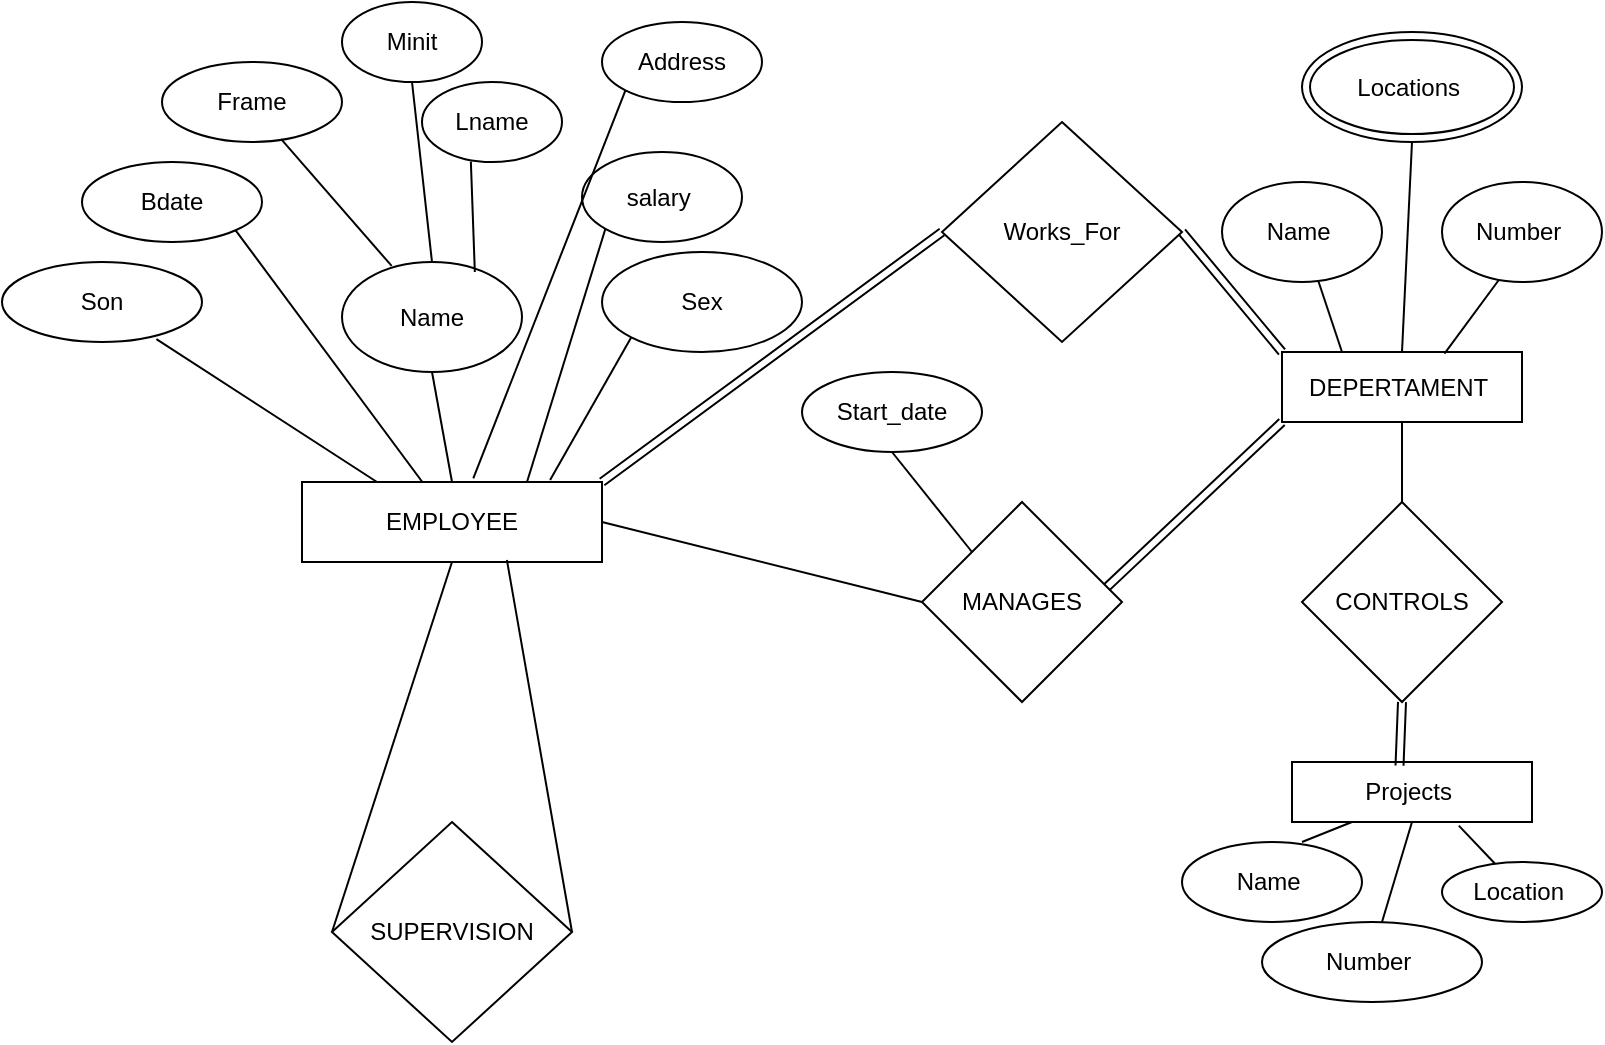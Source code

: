 <mxfile version="14.9.2" type="github">
  <diagram id="C5RBs43oDa-KdzZeNtuy" name="Page-1">
    <mxGraphModel dx="1038" dy="579" grid="1" gridSize="10" guides="1" tooltips="1" connect="1" arrows="1" fold="1" page="1" pageScale="1" pageWidth="827" pageHeight="1169" math="0" shadow="0">
      <root>
        <mxCell id="WIyWlLk6GJQsqaUBKTNV-0" />
        <mxCell id="WIyWlLk6GJQsqaUBKTNV-1" parent="WIyWlLk6GJQsqaUBKTNV-0" />
        <mxCell id="QdOef_egrahMAyxLKSsE-45" value="Frame" style="ellipse;whiteSpace=wrap;html=1;" vertex="1" parent="WIyWlLk6GJQsqaUBKTNV-1">
          <mxGeometry x="100" y="30" width="90" height="40" as="geometry" />
        </mxCell>
        <mxCell id="QdOef_egrahMAyxLKSsE-46" value="Minit" style="ellipse;whiteSpace=wrap;html=1;" vertex="1" parent="WIyWlLk6GJQsqaUBKTNV-1">
          <mxGeometry x="190" width="70" height="40" as="geometry" />
        </mxCell>
        <mxCell id="QdOef_egrahMAyxLKSsE-47" value="Lname" style="ellipse;whiteSpace=wrap;html=1;" vertex="1" parent="WIyWlLk6GJQsqaUBKTNV-1">
          <mxGeometry x="230" y="40" width="70" height="40" as="geometry" />
        </mxCell>
        <mxCell id="QdOef_egrahMAyxLKSsE-48" value="Name" style="ellipse;whiteSpace=wrap;html=1;" vertex="1" parent="WIyWlLk6GJQsqaUBKTNV-1">
          <mxGeometry x="190" y="130" width="90" height="55" as="geometry" />
        </mxCell>
        <mxCell id="QdOef_egrahMAyxLKSsE-49" value="Bdate" style="ellipse;whiteSpace=wrap;html=1;" vertex="1" parent="WIyWlLk6GJQsqaUBKTNV-1">
          <mxGeometry x="60" y="80" width="90" height="40" as="geometry" />
        </mxCell>
        <mxCell id="QdOef_egrahMAyxLKSsE-50" value="Son" style="ellipse;whiteSpace=wrap;html=1;" vertex="1" parent="WIyWlLk6GJQsqaUBKTNV-1">
          <mxGeometry x="20" y="130" width="100" height="40" as="geometry" />
        </mxCell>
        <mxCell id="QdOef_egrahMAyxLKSsE-51" value="Address" style="ellipse;whiteSpace=wrap;html=1;" vertex="1" parent="WIyWlLk6GJQsqaUBKTNV-1">
          <mxGeometry x="320" y="10" width="80" height="40" as="geometry" />
        </mxCell>
        <mxCell id="QdOef_egrahMAyxLKSsE-52" value="salary&amp;nbsp;" style="ellipse;whiteSpace=wrap;html=1;" vertex="1" parent="WIyWlLk6GJQsqaUBKTNV-1">
          <mxGeometry x="310" y="75" width="80" height="45" as="geometry" />
        </mxCell>
        <mxCell id="QdOef_egrahMAyxLKSsE-53" value="Sex" style="ellipse;whiteSpace=wrap;html=1;" vertex="1" parent="WIyWlLk6GJQsqaUBKTNV-1">
          <mxGeometry x="320" y="125" width="100" height="50" as="geometry" />
        </mxCell>
        <mxCell id="QdOef_egrahMAyxLKSsE-54" value="EMPLOYEE" style="rounded=0;whiteSpace=wrap;html=1;" vertex="1" parent="WIyWlLk6GJQsqaUBKTNV-1">
          <mxGeometry x="170" y="240" width="150" height="40" as="geometry" />
        </mxCell>
        <mxCell id="QdOef_egrahMAyxLKSsE-55" value="" style="endArrow=none;html=1;entryX=0;entryY=1;entryDx=0;entryDy=0;exitX=0.827;exitY=-0.025;exitDx=0;exitDy=0;exitPerimeter=0;" edge="1" parent="WIyWlLk6GJQsqaUBKTNV-1" source="QdOef_egrahMAyxLKSsE-54" target="QdOef_egrahMAyxLKSsE-53">
          <mxGeometry width="50" height="50" relative="1" as="geometry">
            <mxPoint x="230" y="240" as="sourcePoint" />
            <mxPoint x="286" y="222" as="targetPoint" />
          </mxGeometry>
        </mxCell>
        <mxCell id="QdOef_egrahMAyxLKSsE-56" value="" style="endArrow=none;html=1;entryX=0;entryY=1;entryDx=0;entryDy=0;exitX=0.75;exitY=0;exitDx=0;exitDy=0;" edge="1" parent="WIyWlLk6GJQsqaUBKTNV-1" source="QdOef_egrahMAyxLKSsE-54" target="QdOef_egrahMAyxLKSsE-52">
          <mxGeometry width="50" height="50" relative="1" as="geometry">
            <mxPoint x="190" y="240" as="sourcePoint" />
            <mxPoint x="240" y="190" as="targetPoint" />
          </mxGeometry>
        </mxCell>
        <mxCell id="QdOef_egrahMAyxLKSsE-57" value="" style="endArrow=none;html=1;entryX=0.5;entryY=1;entryDx=0;entryDy=0;exitX=0.5;exitY=0;exitDx=0;exitDy=0;" edge="1" parent="WIyWlLk6GJQsqaUBKTNV-1" source="QdOef_egrahMAyxLKSsE-54" target="QdOef_egrahMAyxLKSsE-48">
          <mxGeometry width="50" height="50" relative="1" as="geometry">
            <mxPoint x="180" y="240" as="sourcePoint" />
            <mxPoint x="230" y="190" as="targetPoint" />
          </mxGeometry>
        </mxCell>
        <mxCell id="QdOef_egrahMAyxLKSsE-58" value="" style="endArrow=none;html=1;entryX=0;entryY=1;entryDx=0;entryDy=0;exitX=0.571;exitY=-0.045;exitDx=0;exitDy=0;exitPerimeter=0;" edge="1" parent="WIyWlLk6GJQsqaUBKTNV-1" source="QdOef_egrahMAyxLKSsE-54" target="QdOef_egrahMAyxLKSsE-51">
          <mxGeometry width="50" height="50" relative="1" as="geometry">
            <mxPoint x="210" y="240" as="sourcePoint" />
            <mxPoint x="260" y="190" as="targetPoint" />
          </mxGeometry>
        </mxCell>
        <mxCell id="QdOef_egrahMAyxLKSsE-59" value="" style="endArrow=none;html=1;entryX=0.349;entryY=0.995;entryDx=0;entryDy=0;entryPerimeter=0;exitX=0.738;exitY=0.091;exitDx=0;exitDy=0;exitPerimeter=0;" edge="1" parent="WIyWlLk6GJQsqaUBKTNV-1" source="QdOef_egrahMAyxLKSsE-48" target="QdOef_egrahMAyxLKSsE-47">
          <mxGeometry width="50" height="50" relative="1" as="geometry">
            <mxPoint x="240" y="130" as="sourcePoint" />
            <mxPoint x="301" y="63" as="targetPoint" />
          </mxGeometry>
        </mxCell>
        <mxCell id="QdOef_egrahMAyxLKSsE-60" value="" style="endArrow=none;html=1;entryX=0.5;entryY=1;entryDx=0;entryDy=0;exitX=0.5;exitY=0;exitDx=0;exitDy=0;" edge="1" parent="WIyWlLk6GJQsqaUBKTNV-1" source="QdOef_egrahMAyxLKSsE-48" target="QdOef_egrahMAyxLKSsE-46">
          <mxGeometry width="50" height="50" relative="1" as="geometry">
            <mxPoint x="220" y="120" as="sourcePoint" />
            <mxPoint x="270" y="70" as="targetPoint" />
          </mxGeometry>
        </mxCell>
        <mxCell id="QdOef_egrahMAyxLKSsE-61" value="" style="endArrow=none;html=1;entryX=0.662;entryY=0.965;entryDx=0;entryDy=0;entryPerimeter=0;exitX=0.276;exitY=0.036;exitDx=0;exitDy=0;exitPerimeter=0;" edge="1" parent="WIyWlLk6GJQsqaUBKTNV-1" source="QdOef_egrahMAyxLKSsE-48" target="QdOef_egrahMAyxLKSsE-45">
          <mxGeometry width="50" height="50" relative="1" as="geometry">
            <mxPoint x="190" y="130" as="sourcePoint" />
            <mxPoint x="240" y="80" as="targetPoint" />
          </mxGeometry>
        </mxCell>
        <mxCell id="QdOef_egrahMAyxLKSsE-62" value="" style="endArrow=none;html=1;entryX=1;entryY=1;entryDx=0;entryDy=0;" edge="1" parent="WIyWlLk6GJQsqaUBKTNV-1" source="QdOef_egrahMAyxLKSsE-54" target="QdOef_egrahMAyxLKSsE-49">
          <mxGeometry width="50" height="50" relative="1" as="geometry">
            <mxPoint x="170" y="237" as="sourcePoint" />
            <mxPoint x="200" y="190" as="targetPoint" />
          </mxGeometry>
        </mxCell>
        <mxCell id="QdOef_egrahMAyxLKSsE-63" value="" style="endArrow=none;html=1;entryX=0.772;entryY=0.965;entryDx=0;entryDy=0;entryPerimeter=0;exitX=0.25;exitY=0;exitDx=0;exitDy=0;" edge="1" parent="WIyWlLk6GJQsqaUBKTNV-1" source="QdOef_egrahMAyxLKSsE-54" target="QdOef_egrahMAyxLKSsE-50">
          <mxGeometry width="50" height="50" relative="1" as="geometry">
            <mxPoint x="130" y="240" as="sourcePoint" />
            <mxPoint x="180" y="190" as="targetPoint" />
          </mxGeometry>
        </mxCell>
        <mxCell id="QdOef_egrahMAyxLKSsE-64" value="SUPERVISION" style="rhombus;whiteSpace=wrap;html=1;" vertex="1" parent="WIyWlLk6GJQsqaUBKTNV-1">
          <mxGeometry x="185" y="410" width="120" height="110" as="geometry" />
        </mxCell>
        <mxCell id="QdOef_egrahMAyxLKSsE-69" value="Works_For" style="rhombus;whiteSpace=wrap;html=1;" vertex="1" parent="WIyWlLk6GJQsqaUBKTNV-1">
          <mxGeometry x="490" y="60" width="120" height="110" as="geometry" />
        </mxCell>
        <mxCell id="QdOef_egrahMAyxLKSsE-70" value="MANAGES" style="rhombus;whiteSpace=wrap;html=1;" vertex="1" parent="WIyWlLk6GJQsqaUBKTNV-1">
          <mxGeometry x="480" y="250" width="100" height="100" as="geometry" />
        </mxCell>
        <mxCell id="QdOef_egrahMAyxLKSsE-71" value="DEPERTAMENT&amp;nbsp;" style="rounded=0;whiteSpace=wrap;html=1;" vertex="1" parent="WIyWlLk6GJQsqaUBKTNV-1">
          <mxGeometry x="660" y="175" width="120" height="35" as="geometry" />
        </mxCell>
        <mxCell id="QdOef_egrahMAyxLKSsE-72" value="CONTROLS" style="rhombus;whiteSpace=wrap;html=1;" vertex="1" parent="WIyWlLk6GJQsqaUBKTNV-1">
          <mxGeometry x="670" y="250" width="100" height="100" as="geometry" />
        </mxCell>
        <mxCell id="QdOef_egrahMAyxLKSsE-73" value="" style="endArrow=none;html=1;entryX=0.5;entryY=1;entryDx=0;entryDy=0;exitX=0;exitY=0.5;exitDx=0;exitDy=0;" edge="1" parent="WIyWlLk6GJQsqaUBKTNV-1" source="QdOef_egrahMAyxLKSsE-64" target="QdOef_egrahMAyxLKSsE-54">
          <mxGeometry width="50" height="50" relative="1" as="geometry">
            <mxPoint x="140" y="440" as="sourcePoint" />
            <mxPoint x="190" y="390" as="targetPoint" />
          </mxGeometry>
        </mxCell>
        <mxCell id="QdOef_egrahMAyxLKSsE-74" value="" style="endArrow=none;html=1;entryX=0.683;entryY=0.975;entryDx=0;entryDy=0;entryPerimeter=0;exitX=1;exitY=0.5;exitDx=0;exitDy=0;" edge="1" parent="WIyWlLk6GJQsqaUBKTNV-1" source="QdOef_egrahMAyxLKSsE-64" target="QdOef_egrahMAyxLKSsE-54">
          <mxGeometry width="50" height="50" relative="1" as="geometry">
            <mxPoint x="260" y="440" as="sourcePoint" />
            <mxPoint x="310" y="390" as="targetPoint" />
          </mxGeometry>
        </mxCell>
        <mxCell id="QdOef_egrahMAyxLKSsE-77" value="" style="endArrow=none;html=1;entryX=0;entryY=0.5;entryDx=0;entryDy=0;" edge="1" parent="WIyWlLk6GJQsqaUBKTNV-1" target="QdOef_egrahMAyxLKSsE-70">
          <mxGeometry width="50" height="50" relative="1" as="geometry">
            <mxPoint x="320" y="260" as="sourcePoint" />
            <mxPoint x="370" y="210" as="targetPoint" />
          </mxGeometry>
        </mxCell>
        <mxCell id="QdOef_egrahMAyxLKSsE-78" value="Start_date" style="ellipse;whiteSpace=wrap;html=1;" vertex="1" parent="WIyWlLk6GJQsqaUBKTNV-1">
          <mxGeometry x="420" y="185" width="90" height="40" as="geometry" />
        </mxCell>
        <mxCell id="QdOef_egrahMAyxLKSsE-79" value="" style="endArrow=none;html=1;entryX=0.5;entryY=1;entryDx=0;entryDy=0;exitX=0;exitY=0;exitDx=0;exitDy=0;" edge="1" parent="WIyWlLk6GJQsqaUBKTNV-1" source="QdOef_egrahMAyxLKSsE-70" target="QdOef_egrahMAyxLKSsE-78">
          <mxGeometry width="50" height="50" relative="1" as="geometry">
            <mxPoint x="480" y="270" as="sourcePoint" />
            <mxPoint x="530" y="230" as="targetPoint" />
          </mxGeometry>
        </mxCell>
        <mxCell id="QdOef_egrahMAyxLKSsE-83" value="" style="shape=link;html=1;exitX=1;exitY=0;exitDx=0;exitDy=0;entryX=0;entryY=0.5;entryDx=0;entryDy=0;" edge="1" parent="WIyWlLk6GJQsqaUBKTNV-1" source="QdOef_egrahMAyxLKSsE-54" target="QdOef_egrahMAyxLKSsE-69">
          <mxGeometry width="100" relative="1" as="geometry">
            <mxPoint x="390" y="110" as="sourcePoint" />
            <mxPoint x="490" y="110" as="targetPoint" />
          </mxGeometry>
        </mxCell>
        <mxCell id="QdOef_egrahMAyxLKSsE-84" value="" style="shape=link;html=1;exitX=0.924;exitY=0.426;exitDx=0;exitDy=0;exitPerimeter=0;" edge="1" parent="WIyWlLk6GJQsqaUBKTNV-1" source="QdOef_egrahMAyxLKSsE-70">
          <mxGeometry width="100" relative="1" as="geometry">
            <mxPoint x="560" y="210" as="sourcePoint" />
            <mxPoint x="660" y="210" as="targetPoint" />
          </mxGeometry>
        </mxCell>
        <mxCell id="QdOef_egrahMAyxLKSsE-85" value="Name&amp;nbsp;" style="ellipse;whiteSpace=wrap;html=1;" vertex="1" parent="WIyWlLk6GJQsqaUBKTNV-1">
          <mxGeometry x="630" y="90" width="80" height="50" as="geometry" />
        </mxCell>
        <mxCell id="QdOef_egrahMAyxLKSsE-86" value="Number&amp;nbsp;" style="ellipse;whiteSpace=wrap;html=1;" vertex="1" parent="WIyWlLk6GJQsqaUBKTNV-1">
          <mxGeometry x="740" y="90" width="80" height="50" as="geometry" />
        </mxCell>
        <mxCell id="QdOef_egrahMAyxLKSsE-87" value="" style="shape=link;html=1;entryX=0;entryY=0;entryDx=0;entryDy=0;exitX=1;exitY=0.5;exitDx=0;exitDy=0;" edge="1" parent="WIyWlLk6GJQsqaUBKTNV-1" source="QdOef_egrahMAyxLKSsE-69" target="QdOef_egrahMAyxLKSsE-71">
          <mxGeometry width="100" relative="1" as="geometry">
            <mxPoint x="610" y="120" as="sourcePoint" />
            <mxPoint x="700" y="110" as="targetPoint" />
          </mxGeometry>
        </mxCell>
        <mxCell id="QdOef_egrahMAyxLKSsE-88" value="Locations&amp;nbsp;" style="ellipse;shape=doubleEllipse;whiteSpace=wrap;html=1;" vertex="1" parent="WIyWlLk6GJQsqaUBKTNV-1">
          <mxGeometry x="670" y="15" width="110" height="55" as="geometry" />
        </mxCell>
        <mxCell id="QdOef_egrahMAyxLKSsE-89" value="" style="endArrow=none;html=1;entryX=0.5;entryY=1;entryDx=0;entryDy=0;exitX=0.5;exitY=0;exitDx=0;exitDy=0;" edge="1" parent="WIyWlLk6GJQsqaUBKTNV-1" source="QdOef_egrahMAyxLKSsE-71" target="QdOef_egrahMAyxLKSsE-88">
          <mxGeometry width="50" height="50" relative="1" as="geometry">
            <mxPoint x="725" y="170" as="sourcePoint" />
            <mxPoint x="770" y="130" as="targetPoint" />
          </mxGeometry>
        </mxCell>
        <mxCell id="QdOef_egrahMAyxLKSsE-90" value="" style="endArrow=none;html=1;entryX=0.355;entryY=0.98;entryDx=0;entryDy=0;entryPerimeter=0;exitX=0.677;exitY=0.023;exitDx=0;exitDy=0;exitPerimeter=0;" edge="1" parent="WIyWlLk6GJQsqaUBKTNV-1" source="QdOef_egrahMAyxLKSsE-71" target="QdOef_egrahMAyxLKSsE-86">
          <mxGeometry width="50" height="50" relative="1" as="geometry">
            <mxPoint x="740" y="170" as="sourcePoint" />
            <mxPoint x="790" y="120" as="targetPoint" />
          </mxGeometry>
        </mxCell>
        <mxCell id="QdOef_egrahMAyxLKSsE-91" value="" style="endArrow=none;html=1;exitX=0.25;exitY=0;exitDx=0;exitDy=0;" edge="1" parent="WIyWlLk6GJQsqaUBKTNV-1" source="QdOef_egrahMAyxLKSsE-71" target="QdOef_egrahMAyxLKSsE-85">
          <mxGeometry width="50" height="50" relative="1" as="geometry">
            <mxPoint x="680" y="180" as="sourcePoint" />
            <mxPoint x="681" y="141" as="targetPoint" />
          </mxGeometry>
        </mxCell>
        <mxCell id="QdOef_egrahMAyxLKSsE-92" value="" style="endArrow=none;html=1;entryX=0.5;entryY=1;entryDx=0;entryDy=0;" edge="1" parent="WIyWlLk6GJQsqaUBKTNV-1" target="QdOef_egrahMAyxLKSsE-71">
          <mxGeometry width="50" height="50" relative="1" as="geometry">
            <mxPoint x="720" y="250" as="sourcePoint" />
            <mxPoint x="770" y="200" as="targetPoint" />
          </mxGeometry>
        </mxCell>
        <mxCell id="QdOef_egrahMAyxLKSsE-93" value="Projects&amp;nbsp;" style="rounded=0;whiteSpace=wrap;html=1;" vertex="1" parent="WIyWlLk6GJQsqaUBKTNV-1">
          <mxGeometry x="665" y="380" width="120" height="30" as="geometry" />
        </mxCell>
        <mxCell id="QdOef_egrahMAyxLKSsE-96" value="" style="shape=link;html=1;exitX=0.5;exitY=1;exitDx=0;exitDy=0;entryX=0.448;entryY=0.06;entryDx=0;entryDy=0;entryPerimeter=0;" edge="1" parent="WIyWlLk6GJQsqaUBKTNV-1" source="QdOef_egrahMAyxLKSsE-72" target="QdOef_egrahMAyxLKSsE-93">
          <mxGeometry width="100" relative="1" as="geometry">
            <mxPoint x="720" y="350" as="sourcePoint" />
            <mxPoint x="724" y="410" as="targetPoint" />
          </mxGeometry>
        </mxCell>
        <mxCell id="QdOef_egrahMAyxLKSsE-98" value="Name&amp;nbsp;" style="ellipse;whiteSpace=wrap;html=1;" vertex="1" parent="WIyWlLk6GJQsqaUBKTNV-1">
          <mxGeometry x="610" y="420" width="90" height="40" as="geometry" />
        </mxCell>
        <mxCell id="QdOef_egrahMAyxLKSsE-99" value="Number&amp;nbsp;" style="ellipse;whiteSpace=wrap;html=1;" vertex="1" parent="WIyWlLk6GJQsqaUBKTNV-1">
          <mxGeometry x="650" y="460" width="110" height="40" as="geometry" />
        </mxCell>
        <mxCell id="QdOef_egrahMAyxLKSsE-100" value="Location&amp;nbsp;" style="ellipse;whiteSpace=wrap;html=1;" vertex="1" parent="WIyWlLk6GJQsqaUBKTNV-1">
          <mxGeometry x="740" y="430" width="80" height="30" as="geometry" />
        </mxCell>
        <mxCell id="QdOef_egrahMAyxLKSsE-101" value="" style="endArrow=none;html=1;entryX=0.25;entryY=1;entryDx=0;entryDy=0;" edge="1" parent="WIyWlLk6GJQsqaUBKTNV-1" target="QdOef_egrahMAyxLKSsE-93">
          <mxGeometry width="50" height="50" relative="1" as="geometry">
            <mxPoint x="670" y="420" as="sourcePoint" />
            <mxPoint x="720" y="370" as="targetPoint" />
          </mxGeometry>
        </mxCell>
        <mxCell id="QdOef_egrahMAyxLKSsE-102" value="" style="endArrow=none;html=1;entryX=0.5;entryY=1;entryDx=0;entryDy=0;" edge="1" parent="WIyWlLk6GJQsqaUBKTNV-1" target="QdOef_egrahMAyxLKSsE-93">
          <mxGeometry width="50" height="50" relative="1" as="geometry">
            <mxPoint x="710" y="460" as="sourcePoint" />
            <mxPoint x="760" y="410" as="targetPoint" />
          </mxGeometry>
        </mxCell>
        <mxCell id="QdOef_egrahMAyxLKSsE-103" value="" style="endArrow=none;html=1;entryX=0.695;entryY=1.06;entryDx=0;entryDy=0;entryPerimeter=0;" edge="1" parent="WIyWlLk6GJQsqaUBKTNV-1" source="QdOef_egrahMAyxLKSsE-100" target="QdOef_egrahMAyxLKSsE-93">
          <mxGeometry width="50" height="50" relative="1" as="geometry">
            <mxPoint x="760" y="430" as="sourcePoint" />
            <mxPoint x="810" y="380" as="targetPoint" />
          </mxGeometry>
        </mxCell>
      </root>
    </mxGraphModel>
  </diagram>
</mxfile>
